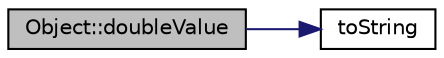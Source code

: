 digraph "Object::doubleValue"
{
  edge [fontname="Helvetica",fontsize="10",labelfontname="Helvetica",labelfontsize="10"];
  node [fontname="Helvetica",fontsize="10",shape=record];
  rankdir="LR";
  Node1 [label="Object::doubleValue",height=0.2,width=0.4,color="black", fillcolor="grey75", style="filled", fontcolor="black"];
  Node1 -> Node2 [color="midnightblue",fontsize="10",style="solid",fontname="Helvetica"];
  Node2 [label="toString",height=0.2,width=0.4,color="black", fillcolor="white", style="filled",URL="$Memento_8cpp.html#a90503872144928016292aaa273e07678"];
}
